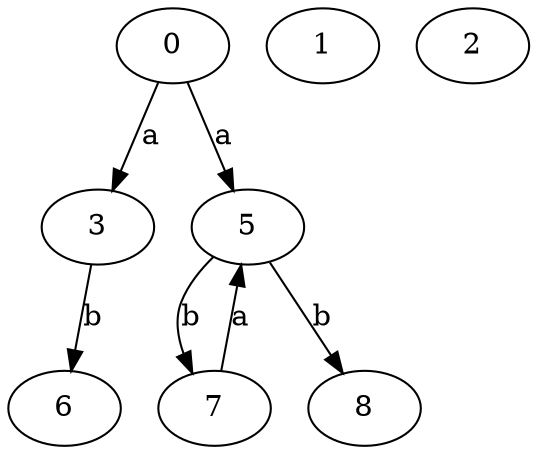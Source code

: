 strict digraph  {
0;
3;
1;
5;
6;
7;
8;
2;
0 -> 3  [label=a];
0 -> 5  [label=a];
3 -> 6  [label=b];
5 -> 7  [label=b];
5 -> 8  [label=b];
7 -> 5  [label=a];
}
